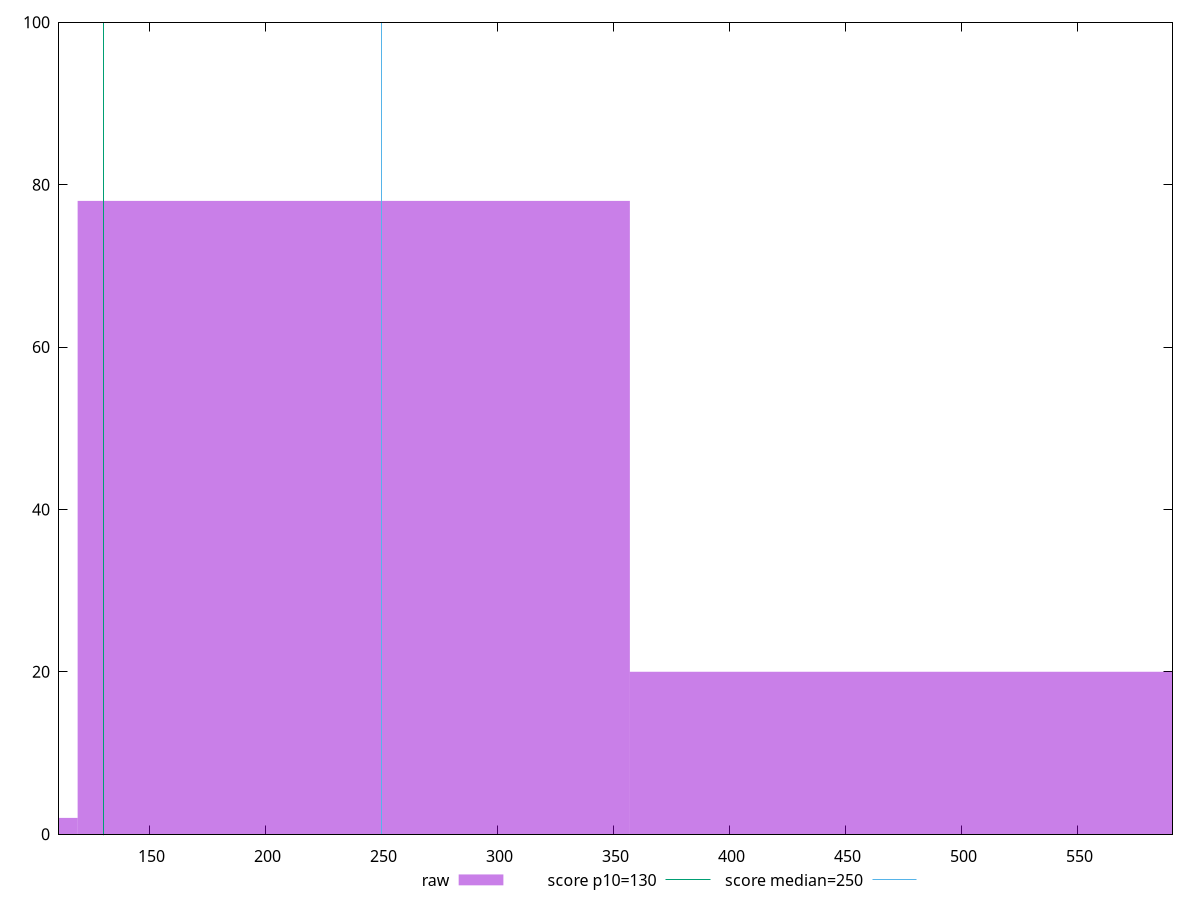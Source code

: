 reset

$raw <<EOF
238.0583471672663 78
476.1166943345326 20
0 2
EOF

set key outside below
set boxwidth 238.0583471672663
set xrange [111:591]
set yrange [0:100]
set trange [0:100]
set style fill transparent solid 0.5 noborder

set parametric
set terminal svg size 640, 490 enhanced background rgb 'white'
set output "report_00015_2021-02-09T16-11-33.973Z/max-potential-fid/samples/pages+cached+noadtech+nomedia/raw/histogram.svg"

plot $raw title "raw" with boxes, \
     130,t title "score p10=130", \
     250,t title "score median=250"

reset
